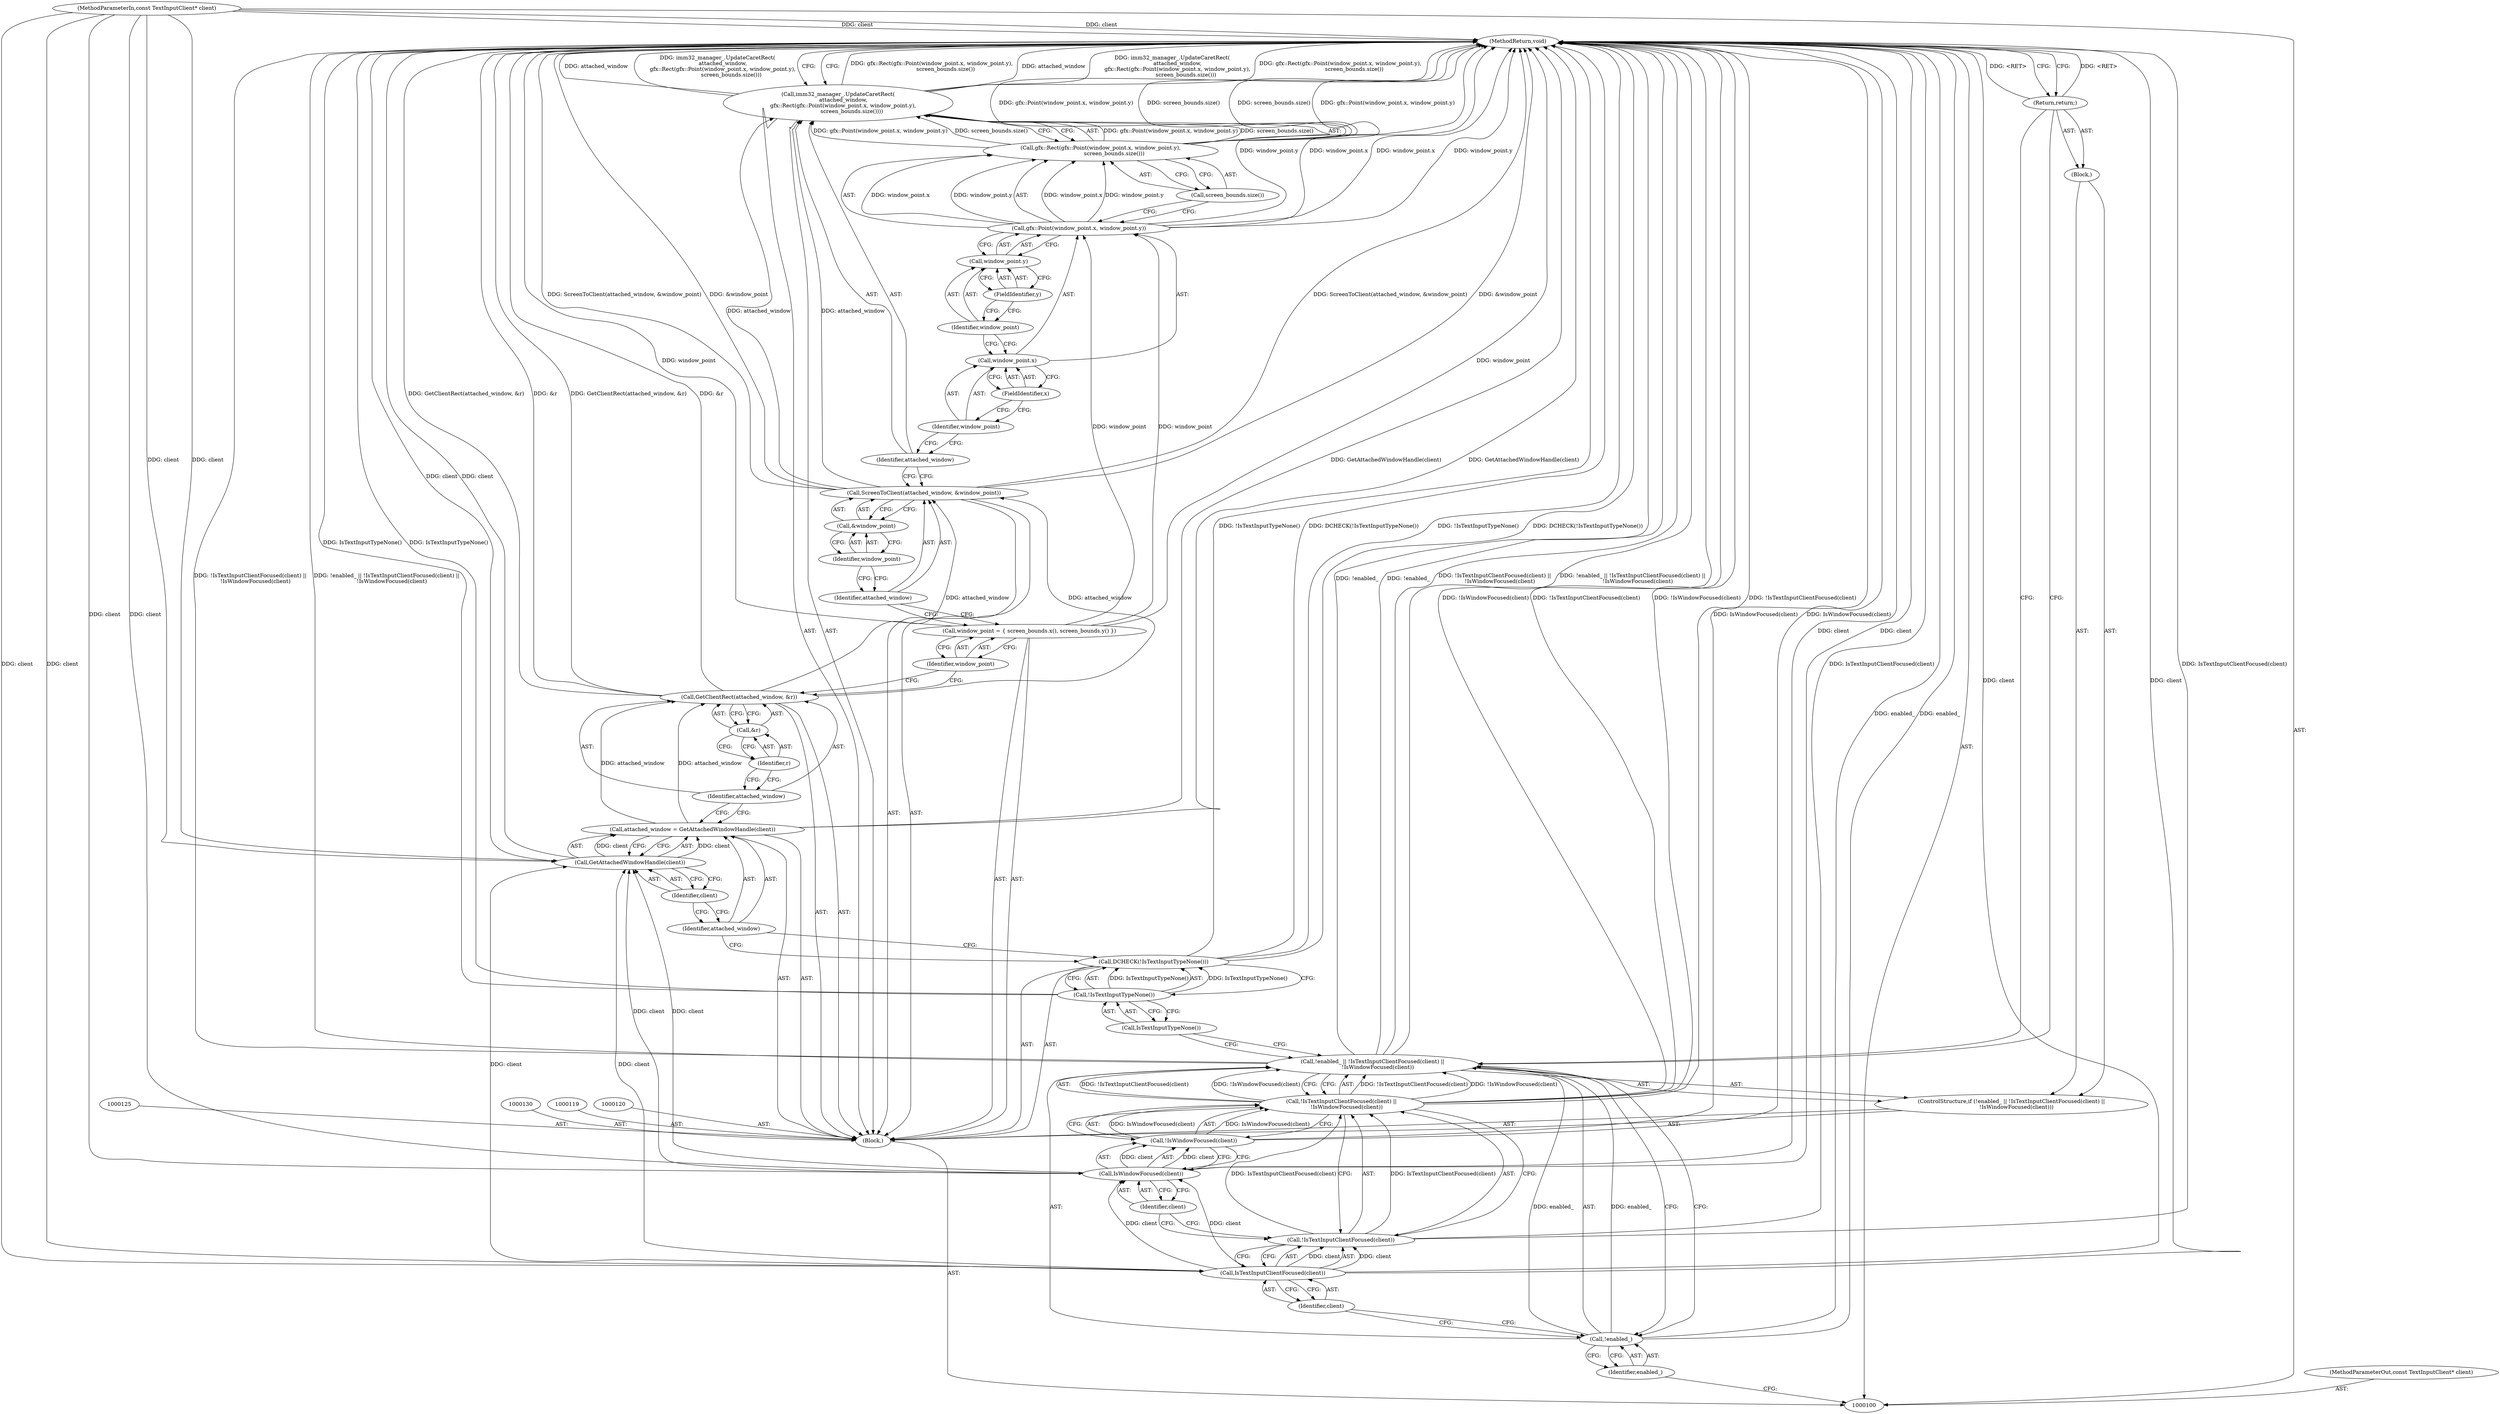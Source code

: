 digraph "1_Chrome_364fb6e517fc4fbc8196a4afba4f77b3d5300c3e_5" {
"1000148" [label="(MethodReturn,void)"];
"1000101" [label="(MethodParameterIn,const TextInputClient* client)"];
"1000226" [label="(MethodParameterOut,const TextInputClient* client)"];
"1000102" [label="(Block,)"];
"1000127" [label="(Identifier,attached_window)"];
"1000126" [label="(Call,GetClientRect(attached_window, &r))"];
"1000128" [label="(Call,&r)"];
"1000129" [label="(Identifier,r)"];
"1000131" [label="(Call,window_point = { screen_bounds.x(), screen_bounds.y() })"];
"1000132" [label="(Identifier,window_point)"];
"1000134" [label="(Identifier,attached_window)"];
"1000133" [label="(Call,ScreenToClient(attached_window, &window_point))"];
"1000135" [label="(Call,&window_point)"];
"1000136" [label="(Identifier,window_point)"];
"1000137" [label="(Call,imm32_manager_.UpdateCaretRect(\n      attached_window,\n      gfx::Rect(gfx::Point(window_point.x, window_point.y),\n                screen_bounds.size())))"];
"1000138" [label="(Identifier,attached_window)"];
"1000140" [label="(Call,gfx::Point(window_point.x, window_point.y))"];
"1000141" [label="(Call,window_point.x)"];
"1000142" [label="(Identifier,window_point)"];
"1000143" [label="(FieldIdentifier,x)"];
"1000144" [label="(Call,window_point.y)"];
"1000145" [label="(Identifier,window_point)"];
"1000146" [label="(FieldIdentifier,y)"];
"1000139" [label="(Call,gfx::Rect(gfx::Point(window_point.x, window_point.y),\n                screen_bounds.size()))"];
"1000147" [label="(Call,screen_bounds.size())"];
"1000107" [label="(Call,!IsTextInputClientFocused(client) ||\n      !IsWindowFocused(client))"];
"1000108" [label="(Call,!IsTextInputClientFocused(client))"];
"1000103" [label="(ControlStructure,if (!enabled_ || !IsTextInputClientFocused(client) ||\n      !IsWindowFocused(client)))"];
"1000109" [label="(Call,IsTextInputClientFocused(client))"];
"1000110" [label="(Identifier,client)"];
"1000104" [label="(Call,!enabled_ || !IsTextInputClientFocused(client) ||\n      !IsWindowFocused(client))"];
"1000105" [label="(Call,!enabled_)"];
"1000106" [label="(Identifier,enabled_)"];
"1000113" [label="(Identifier,client)"];
"1000114" [label="(Block,)"];
"1000111" [label="(Call,!IsWindowFocused(client))"];
"1000112" [label="(Call,IsWindowFocused(client))"];
"1000115" [label="(Return,return;)"];
"1000118" [label="(Call,IsTextInputTypeNone())"];
"1000116" [label="(Call,DCHECK(!IsTextInputTypeNone()))"];
"1000117" [label="(Call,!IsTextInputTypeNone())"];
"1000123" [label="(Call,GetAttachedWindowHandle(client))"];
"1000124" [label="(Identifier,client)"];
"1000121" [label="(Call,attached_window = GetAttachedWindowHandle(client))"];
"1000122" [label="(Identifier,attached_window)"];
"1000148" -> "1000100"  [label="AST: "];
"1000148" -> "1000115"  [label="CFG: "];
"1000148" -> "1000137"  [label="CFG: "];
"1000116" -> "1000148"  [label="DDG: !IsTextInputTypeNone()"];
"1000116" -> "1000148"  [label="DDG: DCHECK(!IsTextInputTypeNone())"];
"1000126" -> "1000148"  [label="DDG: GetClientRect(attached_window, &r)"];
"1000126" -> "1000148"  [label="DDG: &r"];
"1000107" -> "1000148"  [label="DDG: !IsTextInputClientFocused(client)"];
"1000107" -> "1000148"  [label="DDG: !IsWindowFocused(client)"];
"1000104" -> "1000148"  [label="DDG: !IsTextInputClientFocused(client) ||\n      !IsWindowFocused(client)"];
"1000104" -> "1000148"  [label="DDG: !enabled_ || !IsTextInputClientFocused(client) ||\n      !IsWindowFocused(client)"];
"1000104" -> "1000148"  [label="DDG: !enabled_"];
"1000139" -> "1000148"  [label="DDG: gfx::Point(window_point.x, window_point.y)"];
"1000139" -> "1000148"  [label="DDG: screen_bounds.size()"];
"1000140" -> "1000148"  [label="DDG: window_point.y"];
"1000140" -> "1000148"  [label="DDG: window_point.x"];
"1000117" -> "1000148"  [label="DDG: IsTextInputTypeNone()"];
"1000121" -> "1000148"  [label="DDG: GetAttachedWindowHandle(client)"];
"1000131" -> "1000148"  [label="DDG: window_point"];
"1000137" -> "1000148"  [label="DDG: gfx::Rect(gfx::Point(window_point.x, window_point.y),\n                screen_bounds.size())"];
"1000137" -> "1000148"  [label="DDG: attached_window"];
"1000137" -> "1000148"  [label="DDG: imm32_manager_.UpdateCaretRect(\n      attached_window,\n      gfx::Rect(gfx::Point(window_point.x, window_point.y),\n                screen_bounds.size()))"];
"1000133" -> "1000148"  [label="DDG: ScreenToClient(attached_window, &window_point)"];
"1000133" -> "1000148"  [label="DDG: &window_point"];
"1000111" -> "1000148"  [label="DDG: IsWindowFocused(client)"];
"1000112" -> "1000148"  [label="DDG: client"];
"1000101" -> "1000148"  [label="DDG: client"];
"1000109" -> "1000148"  [label="DDG: client"];
"1000105" -> "1000148"  [label="DDG: enabled_"];
"1000108" -> "1000148"  [label="DDG: IsTextInputClientFocused(client)"];
"1000123" -> "1000148"  [label="DDG: client"];
"1000115" -> "1000148"  [label="DDG: <RET>"];
"1000101" -> "1000100"  [label="AST: "];
"1000101" -> "1000148"  [label="DDG: client"];
"1000101" -> "1000109"  [label="DDG: client"];
"1000101" -> "1000112"  [label="DDG: client"];
"1000101" -> "1000123"  [label="DDG: client"];
"1000226" -> "1000100"  [label="AST: "];
"1000102" -> "1000100"  [label="AST: "];
"1000103" -> "1000102"  [label="AST: "];
"1000116" -> "1000102"  [label="AST: "];
"1000119" -> "1000102"  [label="AST: "];
"1000120" -> "1000102"  [label="AST: "];
"1000121" -> "1000102"  [label="AST: "];
"1000125" -> "1000102"  [label="AST: "];
"1000126" -> "1000102"  [label="AST: "];
"1000130" -> "1000102"  [label="AST: "];
"1000131" -> "1000102"  [label="AST: "];
"1000133" -> "1000102"  [label="AST: "];
"1000137" -> "1000102"  [label="AST: "];
"1000127" -> "1000126"  [label="AST: "];
"1000127" -> "1000121"  [label="CFG: "];
"1000129" -> "1000127"  [label="CFG: "];
"1000126" -> "1000102"  [label="AST: "];
"1000126" -> "1000128"  [label="CFG: "];
"1000127" -> "1000126"  [label="AST: "];
"1000128" -> "1000126"  [label="AST: "];
"1000132" -> "1000126"  [label="CFG: "];
"1000126" -> "1000148"  [label="DDG: GetClientRect(attached_window, &r)"];
"1000126" -> "1000148"  [label="DDG: &r"];
"1000121" -> "1000126"  [label="DDG: attached_window"];
"1000126" -> "1000133"  [label="DDG: attached_window"];
"1000128" -> "1000126"  [label="AST: "];
"1000128" -> "1000129"  [label="CFG: "];
"1000129" -> "1000128"  [label="AST: "];
"1000126" -> "1000128"  [label="CFG: "];
"1000129" -> "1000128"  [label="AST: "];
"1000129" -> "1000127"  [label="CFG: "];
"1000128" -> "1000129"  [label="CFG: "];
"1000131" -> "1000102"  [label="AST: "];
"1000131" -> "1000132"  [label="CFG: "];
"1000132" -> "1000131"  [label="AST: "];
"1000134" -> "1000131"  [label="CFG: "];
"1000131" -> "1000148"  [label="DDG: window_point"];
"1000131" -> "1000140"  [label="DDG: window_point"];
"1000132" -> "1000131"  [label="AST: "];
"1000132" -> "1000126"  [label="CFG: "];
"1000131" -> "1000132"  [label="CFG: "];
"1000134" -> "1000133"  [label="AST: "];
"1000134" -> "1000131"  [label="CFG: "];
"1000136" -> "1000134"  [label="CFG: "];
"1000133" -> "1000102"  [label="AST: "];
"1000133" -> "1000135"  [label="CFG: "];
"1000134" -> "1000133"  [label="AST: "];
"1000135" -> "1000133"  [label="AST: "];
"1000138" -> "1000133"  [label="CFG: "];
"1000133" -> "1000148"  [label="DDG: ScreenToClient(attached_window, &window_point)"];
"1000133" -> "1000148"  [label="DDG: &window_point"];
"1000126" -> "1000133"  [label="DDG: attached_window"];
"1000133" -> "1000137"  [label="DDG: attached_window"];
"1000135" -> "1000133"  [label="AST: "];
"1000135" -> "1000136"  [label="CFG: "];
"1000136" -> "1000135"  [label="AST: "];
"1000133" -> "1000135"  [label="CFG: "];
"1000136" -> "1000135"  [label="AST: "];
"1000136" -> "1000134"  [label="CFG: "];
"1000135" -> "1000136"  [label="CFG: "];
"1000137" -> "1000102"  [label="AST: "];
"1000137" -> "1000139"  [label="CFG: "];
"1000138" -> "1000137"  [label="AST: "];
"1000139" -> "1000137"  [label="AST: "];
"1000148" -> "1000137"  [label="CFG: "];
"1000137" -> "1000148"  [label="DDG: gfx::Rect(gfx::Point(window_point.x, window_point.y),\n                screen_bounds.size())"];
"1000137" -> "1000148"  [label="DDG: attached_window"];
"1000137" -> "1000148"  [label="DDG: imm32_manager_.UpdateCaretRect(\n      attached_window,\n      gfx::Rect(gfx::Point(window_point.x, window_point.y),\n                screen_bounds.size()))"];
"1000133" -> "1000137"  [label="DDG: attached_window"];
"1000139" -> "1000137"  [label="DDG: gfx::Point(window_point.x, window_point.y)"];
"1000139" -> "1000137"  [label="DDG: screen_bounds.size()"];
"1000138" -> "1000137"  [label="AST: "];
"1000138" -> "1000133"  [label="CFG: "];
"1000142" -> "1000138"  [label="CFG: "];
"1000140" -> "1000139"  [label="AST: "];
"1000140" -> "1000144"  [label="CFG: "];
"1000141" -> "1000140"  [label="AST: "];
"1000144" -> "1000140"  [label="AST: "];
"1000147" -> "1000140"  [label="CFG: "];
"1000140" -> "1000148"  [label="DDG: window_point.y"];
"1000140" -> "1000148"  [label="DDG: window_point.x"];
"1000140" -> "1000139"  [label="DDG: window_point.x"];
"1000140" -> "1000139"  [label="DDG: window_point.y"];
"1000131" -> "1000140"  [label="DDG: window_point"];
"1000141" -> "1000140"  [label="AST: "];
"1000141" -> "1000143"  [label="CFG: "];
"1000142" -> "1000141"  [label="AST: "];
"1000143" -> "1000141"  [label="AST: "];
"1000145" -> "1000141"  [label="CFG: "];
"1000142" -> "1000141"  [label="AST: "];
"1000142" -> "1000138"  [label="CFG: "];
"1000143" -> "1000142"  [label="CFG: "];
"1000143" -> "1000141"  [label="AST: "];
"1000143" -> "1000142"  [label="CFG: "];
"1000141" -> "1000143"  [label="CFG: "];
"1000144" -> "1000140"  [label="AST: "];
"1000144" -> "1000146"  [label="CFG: "];
"1000145" -> "1000144"  [label="AST: "];
"1000146" -> "1000144"  [label="AST: "];
"1000140" -> "1000144"  [label="CFG: "];
"1000145" -> "1000144"  [label="AST: "];
"1000145" -> "1000141"  [label="CFG: "];
"1000146" -> "1000145"  [label="CFG: "];
"1000146" -> "1000144"  [label="AST: "];
"1000146" -> "1000145"  [label="CFG: "];
"1000144" -> "1000146"  [label="CFG: "];
"1000139" -> "1000137"  [label="AST: "];
"1000139" -> "1000147"  [label="CFG: "];
"1000140" -> "1000139"  [label="AST: "];
"1000147" -> "1000139"  [label="AST: "];
"1000137" -> "1000139"  [label="CFG: "];
"1000139" -> "1000148"  [label="DDG: gfx::Point(window_point.x, window_point.y)"];
"1000139" -> "1000148"  [label="DDG: screen_bounds.size()"];
"1000139" -> "1000137"  [label="DDG: gfx::Point(window_point.x, window_point.y)"];
"1000139" -> "1000137"  [label="DDG: screen_bounds.size()"];
"1000140" -> "1000139"  [label="DDG: window_point.x"];
"1000140" -> "1000139"  [label="DDG: window_point.y"];
"1000147" -> "1000139"  [label="AST: "];
"1000147" -> "1000140"  [label="CFG: "];
"1000139" -> "1000147"  [label="CFG: "];
"1000107" -> "1000104"  [label="AST: "];
"1000107" -> "1000108"  [label="CFG: "];
"1000107" -> "1000111"  [label="CFG: "];
"1000108" -> "1000107"  [label="AST: "];
"1000111" -> "1000107"  [label="AST: "];
"1000104" -> "1000107"  [label="CFG: "];
"1000107" -> "1000148"  [label="DDG: !IsTextInputClientFocused(client)"];
"1000107" -> "1000148"  [label="DDG: !IsWindowFocused(client)"];
"1000107" -> "1000104"  [label="DDG: !IsTextInputClientFocused(client)"];
"1000107" -> "1000104"  [label="DDG: !IsWindowFocused(client)"];
"1000108" -> "1000107"  [label="DDG: IsTextInputClientFocused(client)"];
"1000111" -> "1000107"  [label="DDG: IsWindowFocused(client)"];
"1000108" -> "1000107"  [label="AST: "];
"1000108" -> "1000109"  [label="CFG: "];
"1000109" -> "1000108"  [label="AST: "];
"1000113" -> "1000108"  [label="CFG: "];
"1000107" -> "1000108"  [label="CFG: "];
"1000108" -> "1000148"  [label="DDG: IsTextInputClientFocused(client)"];
"1000108" -> "1000107"  [label="DDG: IsTextInputClientFocused(client)"];
"1000109" -> "1000108"  [label="DDG: client"];
"1000103" -> "1000102"  [label="AST: "];
"1000104" -> "1000103"  [label="AST: "];
"1000114" -> "1000103"  [label="AST: "];
"1000109" -> "1000108"  [label="AST: "];
"1000109" -> "1000110"  [label="CFG: "];
"1000110" -> "1000109"  [label="AST: "];
"1000108" -> "1000109"  [label="CFG: "];
"1000109" -> "1000148"  [label="DDG: client"];
"1000109" -> "1000108"  [label="DDG: client"];
"1000101" -> "1000109"  [label="DDG: client"];
"1000109" -> "1000112"  [label="DDG: client"];
"1000109" -> "1000123"  [label="DDG: client"];
"1000110" -> "1000109"  [label="AST: "];
"1000110" -> "1000105"  [label="CFG: "];
"1000109" -> "1000110"  [label="CFG: "];
"1000104" -> "1000103"  [label="AST: "];
"1000104" -> "1000105"  [label="CFG: "];
"1000104" -> "1000107"  [label="CFG: "];
"1000105" -> "1000104"  [label="AST: "];
"1000107" -> "1000104"  [label="AST: "];
"1000115" -> "1000104"  [label="CFG: "];
"1000118" -> "1000104"  [label="CFG: "];
"1000104" -> "1000148"  [label="DDG: !IsTextInputClientFocused(client) ||\n      !IsWindowFocused(client)"];
"1000104" -> "1000148"  [label="DDG: !enabled_ || !IsTextInputClientFocused(client) ||\n      !IsWindowFocused(client)"];
"1000104" -> "1000148"  [label="DDG: !enabled_"];
"1000105" -> "1000104"  [label="DDG: enabled_"];
"1000107" -> "1000104"  [label="DDG: !IsTextInputClientFocused(client)"];
"1000107" -> "1000104"  [label="DDG: !IsWindowFocused(client)"];
"1000105" -> "1000104"  [label="AST: "];
"1000105" -> "1000106"  [label="CFG: "];
"1000106" -> "1000105"  [label="AST: "];
"1000110" -> "1000105"  [label="CFG: "];
"1000104" -> "1000105"  [label="CFG: "];
"1000105" -> "1000148"  [label="DDG: enabled_"];
"1000105" -> "1000104"  [label="DDG: enabled_"];
"1000106" -> "1000105"  [label="AST: "];
"1000106" -> "1000100"  [label="CFG: "];
"1000105" -> "1000106"  [label="CFG: "];
"1000113" -> "1000112"  [label="AST: "];
"1000113" -> "1000108"  [label="CFG: "];
"1000112" -> "1000113"  [label="CFG: "];
"1000114" -> "1000103"  [label="AST: "];
"1000115" -> "1000114"  [label="AST: "];
"1000111" -> "1000107"  [label="AST: "];
"1000111" -> "1000112"  [label="CFG: "];
"1000112" -> "1000111"  [label="AST: "];
"1000107" -> "1000111"  [label="CFG: "];
"1000111" -> "1000148"  [label="DDG: IsWindowFocused(client)"];
"1000111" -> "1000107"  [label="DDG: IsWindowFocused(client)"];
"1000112" -> "1000111"  [label="DDG: client"];
"1000112" -> "1000111"  [label="AST: "];
"1000112" -> "1000113"  [label="CFG: "];
"1000113" -> "1000112"  [label="AST: "];
"1000111" -> "1000112"  [label="CFG: "];
"1000112" -> "1000148"  [label="DDG: client"];
"1000112" -> "1000111"  [label="DDG: client"];
"1000109" -> "1000112"  [label="DDG: client"];
"1000101" -> "1000112"  [label="DDG: client"];
"1000112" -> "1000123"  [label="DDG: client"];
"1000115" -> "1000114"  [label="AST: "];
"1000115" -> "1000104"  [label="CFG: "];
"1000148" -> "1000115"  [label="CFG: "];
"1000115" -> "1000148"  [label="DDG: <RET>"];
"1000118" -> "1000117"  [label="AST: "];
"1000118" -> "1000104"  [label="CFG: "];
"1000117" -> "1000118"  [label="CFG: "];
"1000116" -> "1000102"  [label="AST: "];
"1000116" -> "1000117"  [label="CFG: "];
"1000117" -> "1000116"  [label="AST: "];
"1000122" -> "1000116"  [label="CFG: "];
"1000116" -> "1000148"  [label="DDG: !IsTextInputTypeNone()"];
"1000116" -> "1000148"  [label="DDG: DCHECK(!IsTextInputTypeNone())"];
"1000117" -> "1000116"  [label="DDG: IsTextInputTypeNone()"];
"1000117" -> "1000116"  [label="AST: "];
"1000117" -> "1000118"  [label="CFG: "];
"1000118" -> "1000117"  [label="AST: "];
"1000116" -> "1000117"  [label="CFG: "];
"1000117" -> "1000148"  [label="DDG: IsTextInputTypeNone()"];
"1000117" -> "1000116"  [label="DDG: IsTextInputTypeNone()"];
"1000123" -> "1000121"  [label="AST: "];
"1000123" -> "1000124"  [label="CFG: "];
"1000124" -> "1000123"  [label="AST: "];
"1000121" -> "1000123"  [label="CFG: "];
"1000123" -> "1000148"  [label="DDG: client"];
"1000123" -> "1000121"  [label="DDG: client"];
"1000112" -> "1000123"  [label="DDG: client"];
"1000109" -> "1000123"  [label="DDG: client"];
"1000101" -> "1000123"  [label="DDG: client"];
"1000124" -> "1000123"  [label="AST: "];
"1000124" -> "1000122"  [label="CFG: "];
"1000123" -> "1000124"  [label="CFG: "];
"1000121" -> "1000102"  [label="AST: "];
"1000121" -> "1000123"  [label="CFG: "];
"1000122" -> "1000121"  [label="AST: "];
"1000123" -> "1000121"  [label="AST: "];
"1000127" -> "1000121"  [label="CFG: "];
"1000121" -> "1000148"  [label="DDG: GetAttachedWindowHandle(client)"];
"1000123" -> "1000121"  [label="DDG: client"];
"1000121" -> "1000126"  [label="DDG: attached_window"];
"1000122" -> "1000121"  [label="AST: "];
"1000122" -> "1000116"  [label="CFG: "];
"1000124" -> "1000122"  [label="CFG: "];
}
